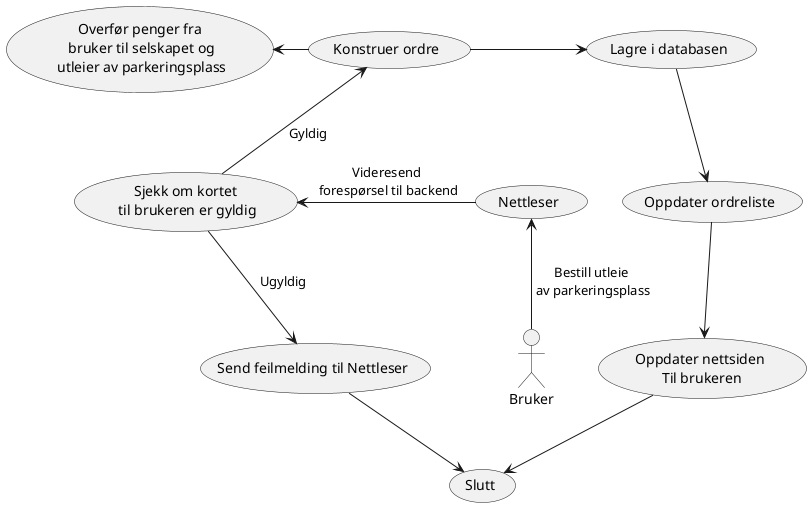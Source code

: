 @startuml
:Bruker: as Bruker

Bruker -Up-> (Nettleser): Bestill utleie\n av parkeringsplass
(Nettleser) -> (Sjekk om kortet\n til brukeren er gyldig): Videresend\n forespørsel til backend
(Sjekk om kortet\n til brukeren er gyldig) -down-> (Send feilmelding til Nettleser): Ugyldig
(Sjekk om kortet\n til brukeren er gyldig) -up-> (Konstruer ordre): Gyldig
(Send feilmelding til Nettleser) -down-> (Slutt)
(Konstruer ordre) -right-> (Lagre i databasen)
(Lagre i databasen) -down-> (Oppdater ordreliste)
(Oppdater ordreliste) -down-> (Oppdater nettsiden\n Til brukeren)
(Oppdater nettsiden\n Til brukeren) -down-> (Slutt)
(Konstruer ordre) -left-> (Overfør penger fra\n bruker til selskapet og\n utleier av parkeringsplass)

@enduml